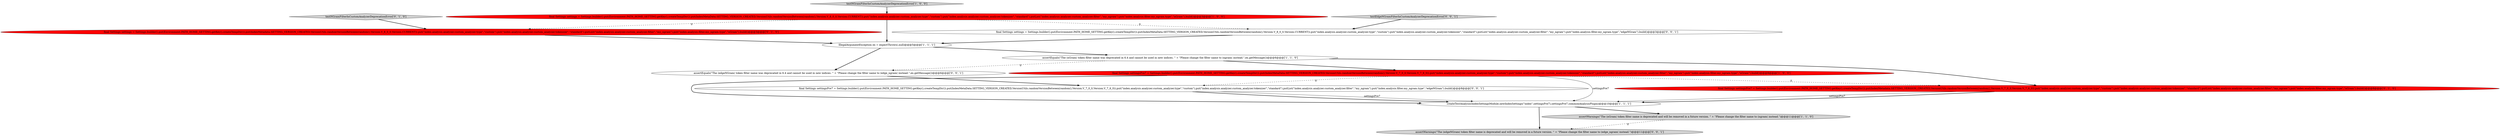 digraph {
14 [style = filled, label = "assertWarnings(\"The (edgeNGram( token filter name is deprecated and will be removed in a future version. \" + \"Please change the filter name to (edge_ngram( instead.\")@@@11@@@['0', '0', '1']", fillcolor = lightgray, shape = ellipse image = "AAA0AAABBB3BBB"];
0 [style = filled, label = "IllegalArgumentException ex = expectThrows(,null)@@@5@@@['1', '1', '1']", fillcolor = white, shape = ellipse image = "AAA0AAABBB1BBB"];
9 [style = filled, label = "testNGramFilterInCustomAnalyzerDeprecationError['0', '1', '0']", fillcolor = lightgray, shape = diamond image = "AAA0AAABBB2BBB"];
6 [style = filled, label = "assertWarnings(\"The (nGram( token filter name is deprecated and will be removed in a future version. \" + \"Please change the filter name to (ngram( instead.\")@@@11@@@['1', '1', '0']", fillcolor = lightgray, shape = ellipse image = "AAA0AAABBB1BBB"];
4 [style = filled, label = "assertEquals(\"The (nGram( token filter name was deprecated in 6.4 and cannot be used in new indices. \" + \"Please change the filter name to (ngram( instead.\",ex.getMessage())@@@6@@@['1', '1', '0']", fillcolor = white, shape = ellipse image = "AAA0AAABBB1BBB"];
3 [style = filled, label = "testNGramFilterInCustomAnalyzerDeprecationError['1', '0', '0']", fillcolor = lightgray, shape = diamond image = "AAA0AAABBB1BBB"];
2 [style = filled, label = "final Settings settings = Settings.builder().put(Environment.PATH_HOME_SETTING.getKey(),createTempDir()).put(IndexMetaData.SETTING_VERSION_CREATED,VersionUtils.randomVersionBetween(random(),Version.V_8_0_0,Version.CURRENT)).put(\"index.analysis.analyzer.custom_analyzer.type\",\"custom\").put(\"index.analysis.analyzer.custom_analyzer.tokenizer\",\"standard\").putList(\"index.analysis.analyzer.custom_analyzer.filter\",\"my_ngram\").put(\"index.analysis.filter.my_ngram.type\",\"nGram\").build()@@@3@@@['1', '0', '0']", fillcolor = red, shape = ellipse image = "AAA1AAABBB1BBB"];
7 [style = filled, label = "final Settings settingsPre7 = Settings.builder().put(Environment.PATH_HOME_SETTING.getKey(),createTempDir()).put(IndexMetadata.SETTING_VERSION_CREATED,VersionUtils.randomVersionBetween(random(),Version.V_7_0_0,Version.V_7_6_0)).put(\"index.analysis.analyzer.custom_analyzer.type\",\"custom\").put(\"index.analysis.analyzer.custom_analyzer.tokenizer\",\"standard\").putList(\"index.analysis.analyzer.custom_analyzer.filter\",\"my_ngram\").put(\"index.analysis.filter.my_ngram.type\",\"nGram\").build()@@@8@@@['0', '1', '0']", fillcolor = red, shape = ellipse image = "AAA1AAABBB2BBB"];
5 [style = filled, label = "createTestAnalysis(IndexSettingsModule.newIndexSettings(\"index\",settingsPre7),settingsPre7,commonAnalysisPlugin)@@@10@@@['1', '1', '1']", fillcolor = white, shape = ellipse image = "AAA0AAABBB1BBB"];
8 [style = filled, label = "final Settings settings = Settings.builder().put(Environment.PATH_HOME_SETTING.getKey(),createTempDir()).put(IndexMetadata.SETTING_VERSION_CREATED,VersionUtils.randomVersionBetween(random(),Version.V_8_0_0,Version.CURRENT)).put(\"index.analysis.analyzer.custom_analyzer.type\",\"custom\").put(\"index.analysis.analyzer.custom_analyzer.tokenizer\",\"standard\").putList(\"index.analysis.analyzer.custom_analyzer.filter\",\"my_ngram\").put(\"index.analysis.filter.my_ngram.type\",\"nGram\").build()@@@3@@@['0', '1', '0']", fillcolor = red, shape = ellipse image = "AAA1AAABBB2BBB"];
13 [style = filled, label = "testEdgeNGramFilterInCustomAnalyzerDeprecationError['0', '0', '1']", fillcolor = lightgray, shape = diamond image = "AAA0AAABBB3BBB"];
12 [style = filled, label = "final Settings settingsPre7 = Settings.builder().put(Environment.PATH_HOME_SETTING.getKey(),createTempDir()).put(IndexMetaData.SETTING_VERSION_CREATED,VersionUtils.randomVersionBetween(random(),Version.V_7_0_0,Version.V_7_6_0)).put(\"index.analysis.analyzer.custom_analyzer.type\",\"custom\").put(\"index.analysis.analyzer.custom_analyzer.tokenizer\",\"standard\").putList(\"index.analysis.analyzer.custom_analyzer.filter\",\"my_ngram\").put(\"index.analysis.filter.my_ngram.type\",\"edgeNGram\").build()@@@8@@@['0', '0', '1']", fillcolor = white, shape = ellipse image = "AAA0AAABBB3BBB"];
1 [style = filled, label = "final Settings settingsPre7 = Settings.builder().put(Environment.PATH_HOME_SETTING.getKey(),createTempDir()).put(IndexMetaData.SETTING_VERSION_CREATED,VersionUtils.randomVersionBetween(random(),Version.V_7_0_0,Version.V_7_6_0)).put(\"index.analysis.analyzer.custom_analyzer.type\",\"custom\").put(\"index.analysis.analyzer.custom_analyzer.tokenizer\",\"standard\").putList(\"index.analysis.analyzer.custom_analyzer.filter\",\"my_ngram\").put(\"index.analysis.filter.my_ngram.type\",\"nGram\").build()@@@8@@@['1', '0', '0']", fillcolor = red, shape = ellipse image = "AAA1AAABBB1BBB"];
11 [style = filled, label = "assertEquals(\"The (edgeNGram( token filter name was deprecated in 6.4 and cannot be used in new indices. \" + \"Please change the filter name to (edge_ngram( instead.\",ex.getMessage())@@@6@@@['0', '0', '1']", fillcolor = white, shape = ellipse image = "AAA0AAABBB3BBB"];
10 [style = filled, label = "final Settings settings = Settings.builder().put(Environment.PATH_HOME_SETTING.getKey(),createTempDir()).put(IndexMetaData.SETTING_VERSION_CREATED,VersionUtils.randomVersionBetween(random(),Version.V_8_0_0,Version.CURRENT)).put(\"index.analysis.analyzer.custom_analyzer.type\",\"custom\").put(\"index.analysis.analyzer.custom_analyzer.tokenizer\",\"standard\").putList(\"index.analysis.analyzer.custom_analyzer.filter\",\"my_ngram\").put(\"index.analysis.filter.my_ngram.type\",\"edgeNGram\").build()@@@3@@@['0', '0', '1']", fillcolor = white, shape = ellipse image = "AAA0AAABBB3BBB"];
1->5 [style = bold, label=""];
13->10 [style = bold, label=""];
12->5 [style = bold, label=""];
12->5 [style = solid, label="settingsPre7"];
1->5 [style = solid, label="settingsPre7"];
0->11 [style = bold, label=""];
11->12 [style = bold, label=""];
5->14 [style = bold, label=""];
6->14 [style = dashed, label="0"];
7->5 [style = solid, label="settingsPre7"];
9->8 [style = bold, label=""];
2->8 [style = dashed, label="0"];
4->7 [style = bold, label=""];
2->10 [style = dashed, label="0"];
8->0 [style = bold, label=""];
1->12 [style = dashed, label="0"];
7->5 [style = bold, label=""];
2->0 [style = bold, label=""];
5->6 [style = bold, label=""];
3->2 [style = bold, label=""];
0->4 [style = bold, label=""];
10->0 [style = bold, label=""];
4->1 [style = bold, label=""];
4->11 [style = dashed, label="0"];
1->7 [style = dashed, label="0"];
}
